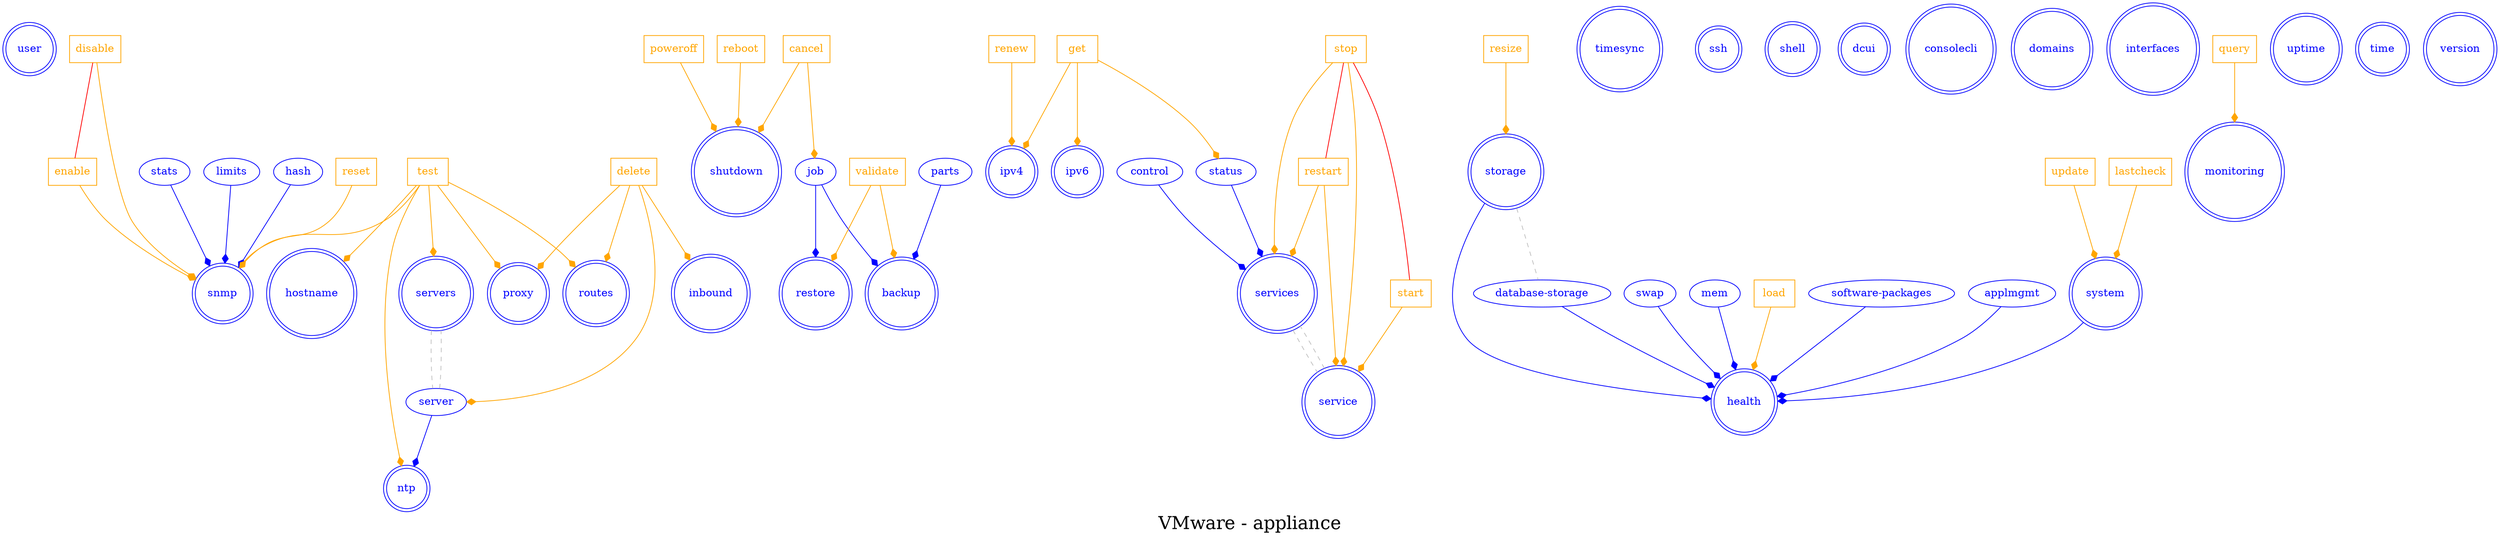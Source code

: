 digraph LexiconGraph {
graph[label="VMware - appliance", fontsize=24]
splines=true
"user" [color=blue, fontcolor=blue, shape=doublecircle]
"snmp" [color=blue, fontcolor=blue, shape=doublecircle]
"shutdown" [color=blue, fontcolor=blue, shape=doublecircle]
"ipv4" [color=blue, fontcolor=blue, shape=doublecircle]
"proxy" [color=blue, fontcolor=blue, shape=doublecircle]
"routes" [color=blue, fontcolor=blue, shape=doublecircle]
"inbound" [color=blue, fontcolor=blue, shape=doublecircle]
"ipv6" [color=blue, fontcolor=blue, shape=doublecircle]
"services" [color=blue, fontcolor=blue, shape=doublecircle]
"ntp" [color=blue, fontcolor=blue, shape=doublecircle]
"system" [color=blue, fontcolor=blue, shape=doublecircle]
"timesync" [color=blue, fontcolor=blue, shape=doublecircle]
"ssh" [color=blue, fontcolor=blue, shape=doublecircle]
"shell" [color=blue, fontcolor=blue, shape=doublecircle]
"dcui" [color=blue, fontcolor=blue, shape=doublecircle]
"consolecli" [color=blue, fontcolor=blue, shape=doublecircle]
"restore" [color=blue, fontcolor=blue, shape=doublecircle]
"backup" [color=blue, fontcolor=blue, shape=doublecircle]
"hostname" [color=blue, fontcolor=blue, shape=doublecircle]
"domains" [color=blue, fontcolor=blue, shape=doublecircle]
"servers" [color=blue, fontcolor=blue, shape=doublecircle]
"interfaces" [color=blue, fontcolor=blue, shape=doublecircle]
"health" [color=blue, fontcolor=blue, shape=doublecircle]
"service" [color=blue, fontcolor=blue, shape=doublecircle]
"monitoring" [color=blue, fontcolor=blue, shape=doublecircle]
"uptime" [color=blue, fontcolor=blue, shape=doublecircle]
"storage" [color=blue, fontcolor=blue, shape=doublecircle]
"time" [color=blue, fontcolor=blue, shape=doublecircle]
"version" [color=blue, fontcolor=blue, shape=doublecircle]
"test" [color=orange, fontcolor=orange, shape=box]
"test" -> "snmp" [color=orange, fontcolor=orange, arrowhead=diamond, arrowtail=none]
"enable" [color=orange, fontcolor=orange, shape=box]
"enable" -> "snmp" [color=orange, fontcolor=orange, arrowhead=diamond, arrowtail=none]
"disable" -> "enable" [color=red, fontcolor=red, arrowhead=none, arrowtail=none]
"disable" [color=orange, fontcolor=orange, shape=box]
"disable" -> "snmp" [color=orange, fontcolor=orange, arrowhead=diamond, arrowtail=none]
"stats" -> "snmp" [color=blue, fontcolor=blue, arrowhead=diamond, arrowtail=none]
"stats" [color=blue, fontcolor=blue, shape=ellipse]
"limits" -> "snmp" [color=blue, fontcolor=blue, arrowhead=diamond, arrowtail=none]
"limits" [color=blue, fontcolor=blue, shape=ellipse]
"hash" -> "snmp" [color=blue, fontcolor=blue, arrowhead=diamond, arrowtail=none]
"hash" [color=blue, fontcolor=blue, shape=ellipse]
"reset" [color=orange, fontcolor=orange, shape=box]
"reset" -> "snmp" [color=orange, fontcolor=orange, arrowhead=diamond, arrowtail=none]
"reboot" [color=orange, fontcolor=orange, shape=box]
"reboot" -> "shutdown" [color=orange, fontcolor=orange, arrowhead=diamond, arrowtail=none]
"cancel" [color=orange, fontcolor=orange, shape=box]
"cancel" -> "shutdown" [color=orange, fontcolor=orange, arrowhead=diamond, arrowtail=none]
"poweroff" [color=orange, fontcolor=orange, shape=box]
"poweroff" -> "shutdown" [color=orange, fontcolor=orange, arrowhead=diamond, arrowtail=none]
"renew" [color=orange, fontcolor=orange, shape=box]
"renew" -> "ipv4" [color=orange, fontcolor=orange, arrowhead=diamond, arrowtail=none]
"get" [color=orange, fontcolor=orange, shape=box]
"get" -> "ipv4" [color=orange, fontcolor=orange, arrowhead=diamond, arrowtail=none]
"delete" [color=orange, fontcolor=orange, shape=box]
"delete" -> "proxy" [color=orange, fontcolor=orange, arrowhead=diamond, arrowtail=none]
"test" -> "proxy" [color=orange, fontcolor=orange, arrowhead=diamond, arrowtail=none]
"delete" -> "routes" [color=orange, fontcolor=orange, arrowhead=diamond, arrowtail=none]
"test" -> "routes" [color=orange, fontcolor=orange, arrowhead=diamond, arrowtail=none]
"delete" -> "inbound" [color=orange, fontcolor=orange, arrowhead=diamond, arrowtail=none]
"get" -> "ipv6" [color=orange, fontcolor=orange, arrowhead=diamond, arrowtail=none]
"service" -> "services" [color=grey, fontcolor=grey, arrowhead=none, arrowtail=none, style=dashed]
"status" -> "services" [color=blue, fontcolor=blue, arrowhead=diamond, arrowtail=none]
"status" [color=blue, fontcolor=blue, shape=ellipse]
"get" -> "status" [color=orange, fontcolor=orange, arrowhead=diamond, arrowtail=none]
"restart" [color=orange, fontcolor=orange, shape=box]
"restart" -> "services" [color=orange, fontcolor=orange, arrowhead=diamond, arrowtail=none]
"stop" -> "restart" [color=red, fontcolor=red, arrowhead=none, arrowtail=none]
"control" -> "services" [color=blue, fontcolor=blue, arrowhead=diamond, arrowtail=none]
"control" [color=blue, fontcolor=blue, shape=ellipse]
"stop" [color=orange, fontcolor=orange, shape=box]
"stop" -> "services" [color=orange, fontcolor=orange, arrowhead=diamond, arrowtail=none]
"test" -> "ntp" [color=orange, fontcolor=orange, arrowhead=diamond, arrowtail=none]
"server" -> "ntp" [color=blue, fontcolor=blue, arrowhead=diamond, arrowtail=none]
"server" [color=blue, fontcolor=blue, shape=ellipse]
"servers" -> "server" [color=grey, fontcolor=grey, arrowhead=none, arrowtail=none, style=dashed]
"delete" -> "server" [color=orange, fontcolor=orange, arrowhead=diamond, arrowtail=none]
"update" [color=orange, fontcolor=orange, shape=box]
"update" -> "system" [color=orange, fontcolor=orange, arrowhead=diamond, arrowtail=none]
"job" -> "restore" [color=blue, fontcolor=blue, arrowhead=diamond, arrowtail=none]
"job" [color=blue, fontcolor=blue, shape=ellipse]
"cancel" -> "job" [color=orange, fontcolor=orange, arrowhead=diamond, arrowtail=none]
"validate" [color=orange, fontcolor=orange, shape=box]
"validate" -> "restore" [color=orange, fontcolor=orange, arrowhead=diamond, arrowtail=none]
"job" -> "backup" [color=blue, fontcolor=blue, arrowhead=diamond, arrowtail=none]
"parts" -> "backup" [color=blue, fontcolor=blue, arrowhead=diamond, arrowtail=none]
"parts" [color=blue, fontcolor=blue, shape=ellipse]
"validate" -> "backup" [color=orange, fontcolor=orange, arrowhead=diamond, arrowtail=none]
"test" -> "hostname" [color=orange, fontcolor=orange, arrowhead=diamond, arrowtail=none]
"server" -> "servers" [color=grey, fontcolor=grey, arrowhead=none, arrowtail=none, style=dashed]
"test" -> "servers" [color=orange, fontcolor=orange, arrowhead=diamond, arrowtail=none]
"system" -> "health" [color=blue, fontcolor=blue, arrowhead=diamond, arrowtail=none]
"lastcheck" [color=orange, fontcolor=orange, shape=box]
"lastcheck" -> "system" [color=orange, fontcolor=orange, arrowhead=diamond, arrowtail=none]
"swap" -> "health" [color=blue, fontcolor=blue, arrowhead=diamond, arrowtail=none]
"swap" [color=blue, fontcolor=blue, shape=ellipse]
"database-storage" -> "health" [color=blue, fontcolor=blue, arrowhead=diamond, arrowtail=none]
"database-storage" [color=blue, fontcolor=blue, shape=ellipse]
"storage" -> "database-storage" [color=grey, fontcolor=grey, arrowhead=none, arrowtail=none, style=dashed]
"mem" -> "health" [color=blue, fontcolor=blue, arrowhead=diamond, arrowtail=none]
"mem" [color=blue, fontcolor=blue, shape=ellipse]
"load" [color=orange, fontcolor=orange, shape=box]
"load" -> "health" [color=orange, fontcolor=orange, arrowhead=diamond, arrowtail=none]
"software-packages" -> "health" [color=blue, fontcolor=blue, arrowhead=diamond, arrowtail=none]
"software-packages" [color=blue, fontcolor=blue, shape=ellipse]
"applmgmt" -> "health" [color=blue, fontcolor=blue, arrowhead=diamond, arrowtail=none]
"applmgmt" [color=blue, fontcolor=blue, shape=ellipse]
"storage" -> "health" [color=blue, fontcolor=blue, arrowhead=diamond, arrowtail=none]
"services" -> "service" [color=grey, fontcolor=grey, arrowhead=none, arrowtail=none, style=dashed]
"stop" -> "service" [color=orange, fontcolor=orange, arrowhead=diamond, arrowtail=none]
"start" [color=orange, fontcolor=orange, shape=box]
"start" -> "service" [color=orange, fontcolor=orange, arrowhead=diamond, arrowtail=none]
"stop" -> "start" [color=red, fontcolor=red, arrowhead=none, arrowtail=none]
"restart" -> "service" [color=orange, fontcolor=orange, arrowhead=diamond, arrowtail=none]
"query" [color=orange, fontcolor=orange, shape=box]
"query" -> "monitoring" [color=orange, fontcolor=orange, arrowhead=diamond, arrowtail=none]
"resize" [color=orange, fontcolor=orange, shape=box]
"resize" -> "storage" [color=orange, fontcolor=orange, arrowhead=diamond, arrowtail=none]
}
